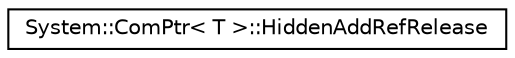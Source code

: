 digraph G
{
  edge [fontname="Helvetica",fontsize="10",labelfontname="Helvetica",labelfontsize="10"];
  node [fontname="Helvetica",fontsize="10",shape=record];
  rankdir="LR";
  Node1 [label="System::ComPtr\< T \>::HiddenAddRefRelease",height=0.2,width=0.4,color="black", fillcolor="white", style="filled",URL="$class_system_1_1_com_ptr_1_1_hidden_add_ref_release.html"];
}

